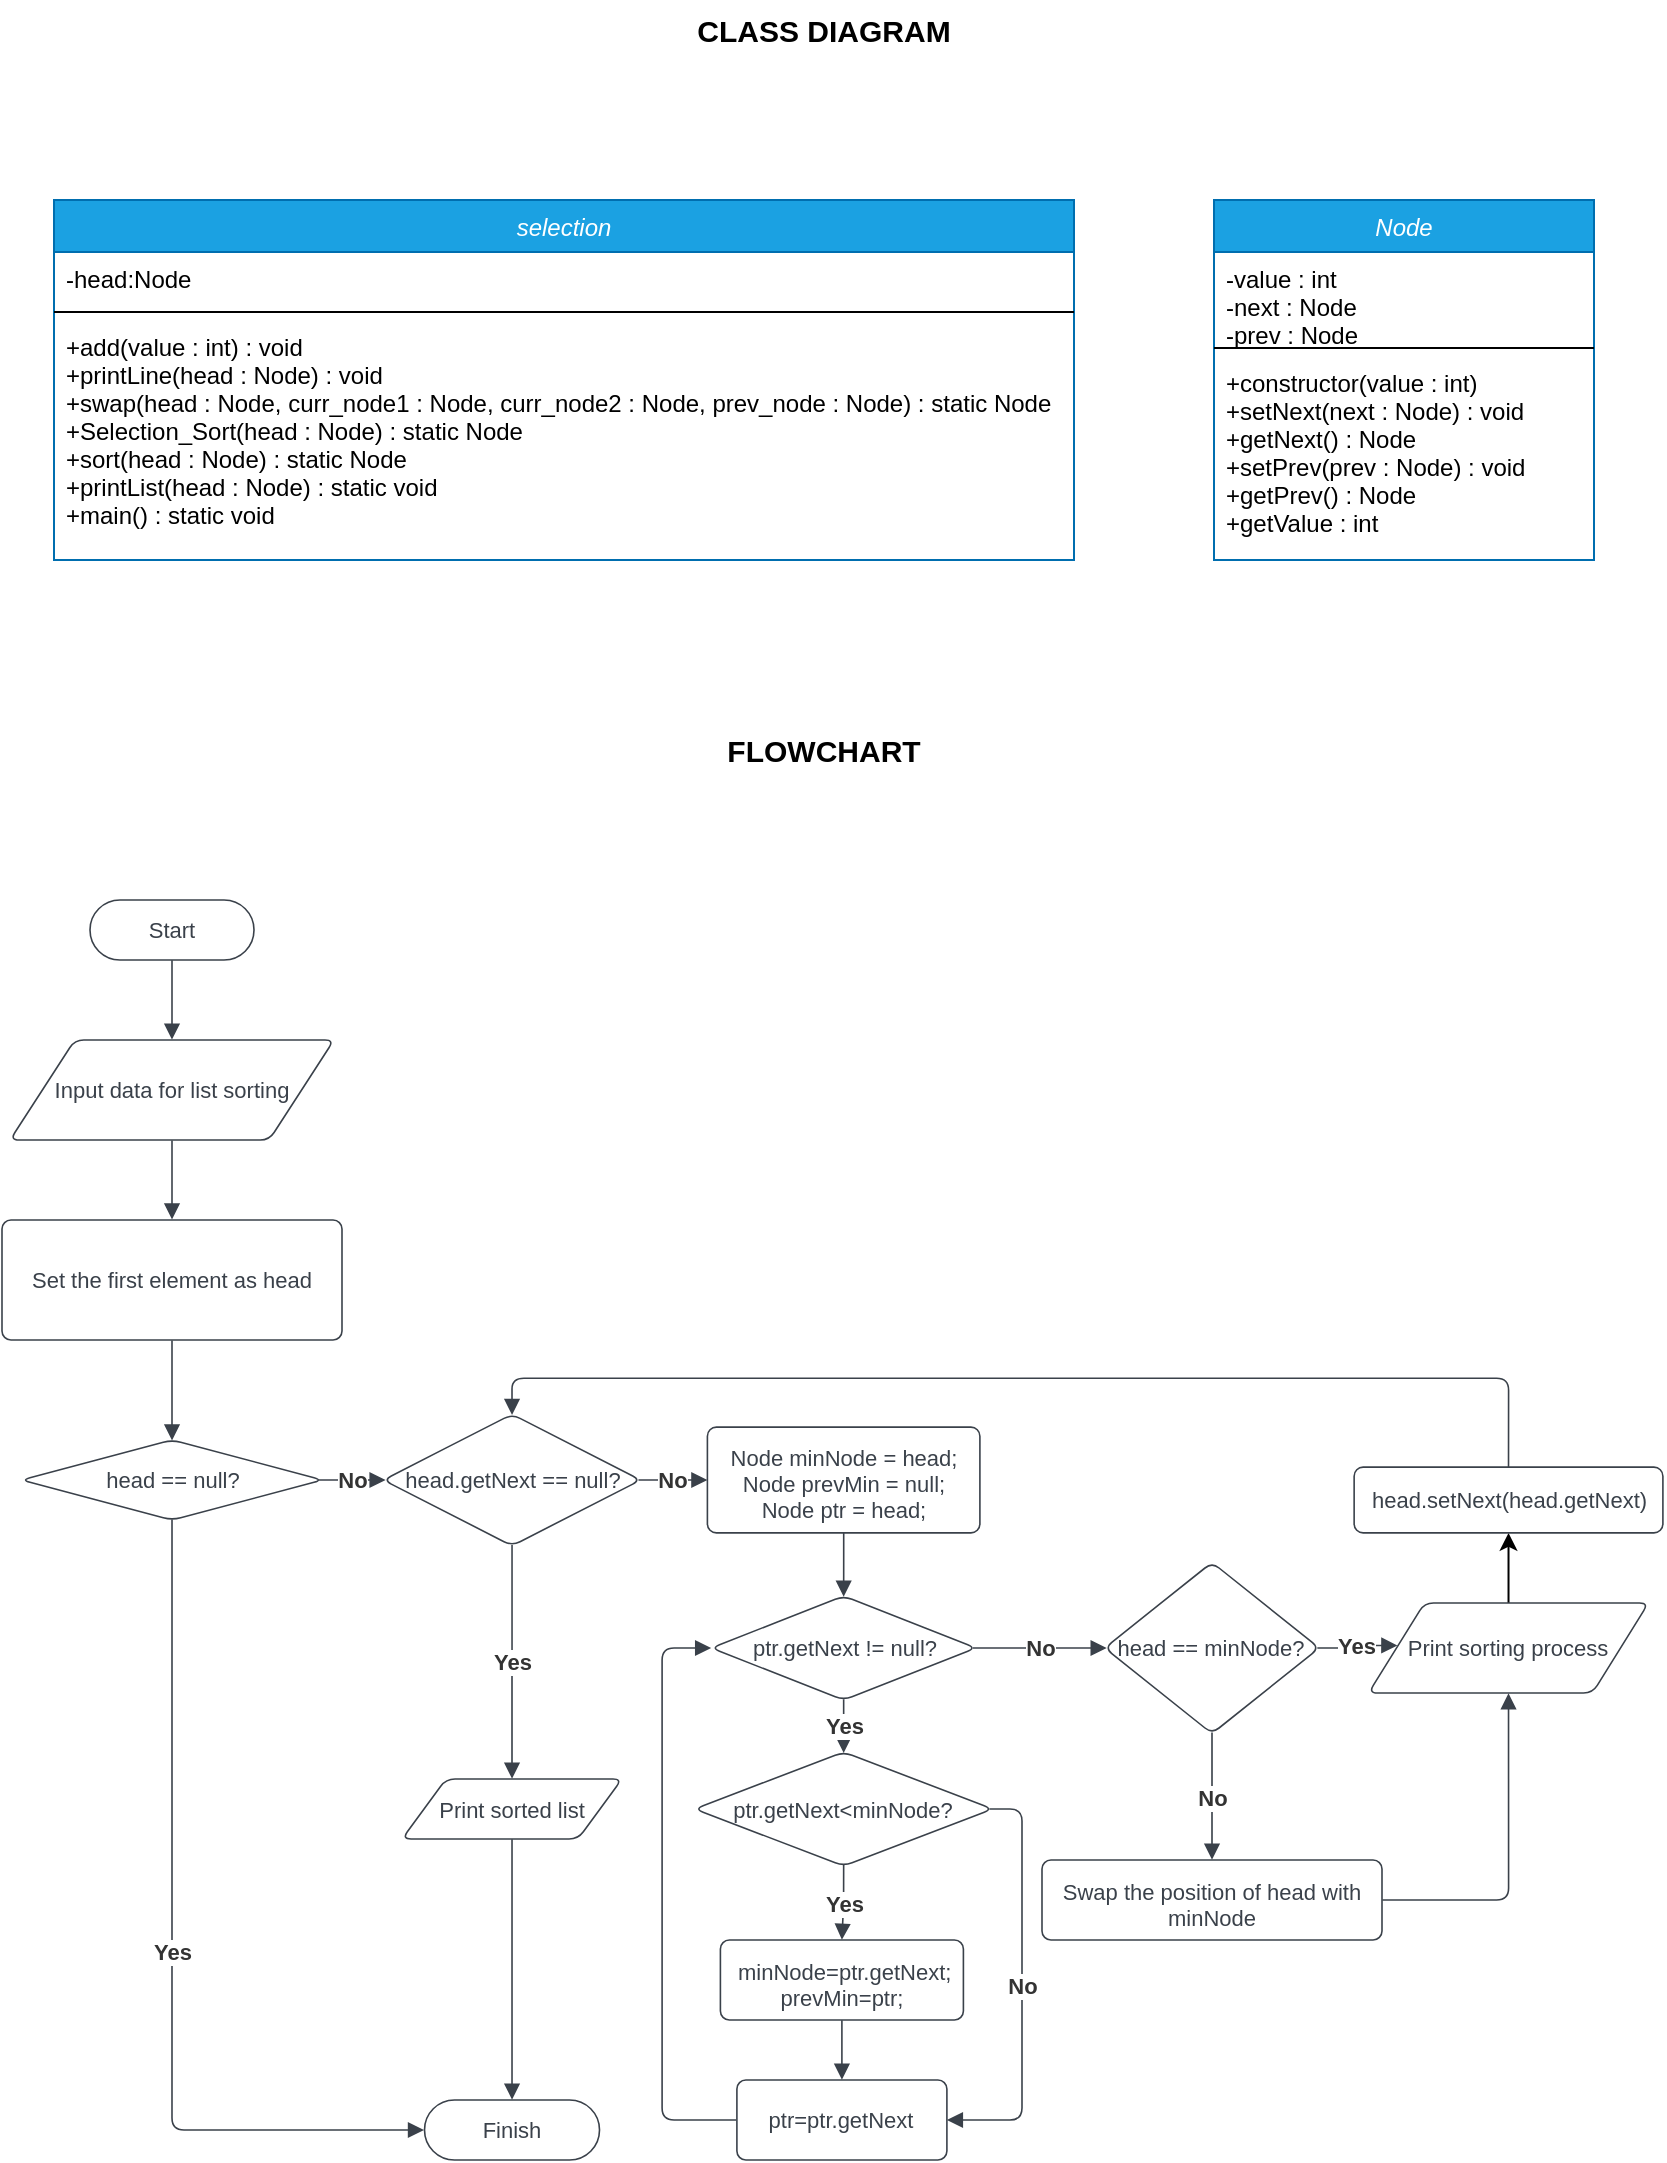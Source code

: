 <mxfile version="20.4.2" type="github">
  <diagram id="AjXxPNwB8G-ctWKh0pyr" name="Page-1">
    <mxGraphModel dx="1038" dy="571" grid="1" gridSize="10" guides="1" tooltips="1" connect="1" arrows="1" fold="1" page="1" pageScale="1" pageWidth="850" pageHeight="1100" math="0" shadow="0">
      <root>
        <mxCell id="0" />
        <mxCell id="1" parent="0" />
        <mxCell id="TdkDroG8abzqriaLvyUH-1" value="selection" style="swimlane;fontStyle=2;align=center;verticalAlign=top;childLayout=stackLayout;horizontal=1;startSize=26;horizontalStack=0;resizeParent=1;resizeLast=0;collapsible=1;marginBottom=0;rounded=0;shadow=0;strokeWidth=1;fillColor=#1ba1e2;strokeColor=#006EAF;fontColor=#ffffff;" parent="1" vertex="1">
          <mxGeometry x="29" y="110" width="510" height="180" as="geometry">
            <mxRectangle x="29" y="110" width="160" height="26" as="alternateBounds" />
          </mxGeometry>
        </mxCell>
        <mxCell id="TdkDroG8abzqriaLvyUH-2" value="-head:Node" style="text;align=left;verticalAlign=top;spacingLeft=4;spacingRight=4;overflow=hidden;rotatable=0;points=[[0,0.5],[1,0.5]];portConstraint=eastwest;" parent="TdkDroG8abzqriaLvyUH-1" vertex="1">
          <mxGeometry y="26" width="510" height="26" as="geometry" />
        </mxCell>
        <mxCell id="TdkDroG8abzqriaLvyUH-3" value="" style="line;html=1;strokeWidth=1;align=left;verticalAlign=middle;spacingTop=-1;spacingLeft=3;spacingRight=3;rotatable=0;labelPosition=right;points=[];portConstraint=eastwest;" parent="TdkDroG8abzqriaLvyUH-1" vertex="1">
          <mxGeometry y="52" width="510" height="8" as="geometry" />
        </mxCell>
        <mxCell id="TdkDroG8abzqriaLvyUH-4" value="+add(value : int) : void&#xa;+printLine(head : Node) : void&#xa;+swap(head : Node, curr_node1 : Node, curr_node2 : Node, prev_node : Node) : static Node&#xa;+Selection_Sort(head : Node) : static Node&#xa;+sort(head : Node) : static Node&#xa;+printList(head : Node) : static void&#xa;+main() : static void" style="text;align=left;verticalAlign=top;spacingLeft=4;spacingRight=4;overflow=hidden;rotatable=0;points=[[0,0.5],[1,0.5]];portConstraint=eastwest;" parent="TdkDroG8abzqriaLvyUH-1" vertex="1">
          <mxGeometry y="60" width="510" height="120" as="geometry" />
        </mxCell>
        <mxCell id="TdkDroG8abzqriaLvyUH-5" value="Node" style="swimlane;fontStyle=2;align=center;verticalAlign=top;childLayout=stackLayout;horizontal=1;startSize=26;horizontalStack=0;resizeParent=1;resizeLast=0;collapsible=1;marginBottom=0;rounded=0;shadow=0;strokeWidth=1;fillColor=#1ba1e2;strokeColor=#006EAF;fontColor=#ffffff;" parent="1" vertex="1">
          <mxGeometry x="609" y="110" width="190" height="180" as="geometry">
            <mxRectangle x="230" y="140" width="160" height="26" as="alternateBounds" />
          </mxGeometry>
        </mxCell>
        <mxCell id="TdkDroG8abzqriaLvyUH-6" value="-value : int&#xa;-next : Node&#xa;-prev : Node&#xa;" style="text;align=left;verticalAlign=top;spacingLeft=4;spacingRight=4;overflow=hidden;rotatable=0;points=[[0,0.5],[1,0.5]];portConstraint=eastwest;" parent="TdkDroG8abzqriaLvyUH-5" vertex="1">
          <mxGeometry y="26" width="190" height="44" as="geometry" />
        </mxCell>
        <mxCell id="TdkDroG8abzqriaLvyUH-7" value="" style="line;html=1;strokeWidth=1;align=left;verticalAlign=middle;spacingTop=-1;spacingLeft=3;spacingRight=3;rotatable=0;labelPosition=right;points=[];portConstraint=eastwest;" parent="TdkDroG8abzqriaLvyUH-5" vertex="1">
          <mxGeometry y="70" width="190" height="8" as="geometry" />
        </mxCell>
        <mxCell id="TdkDroG8abzqriaLvyUH-8" value="+constructor(value : int)&#xa;+setNext(next : Node) : void&#xa;+getNext() : Node&#xa;+setPrev(prev : Node) : void&#xa;+getPrev() : Node&#xa;+getValue : int&#xa;&#xa;" style="text;align=left;verticalAlign=top;spacingLeft=4;spacingRight=4;overflow=hidden;rotatable=0;points=[[0,0.5],[1,0.5]];portConstraint=eastwest;" parent="TdkDroG8abzqriaLvyUH-5" vertex="1">
          <mxGeometry y="78" width="190" height="90" as="geometry" />
        </mxCell>
        <UserObject label="Start" lucidchartObjectId="P-AYE-fa65KO" id="TdkDroG8abzqriaLvyUH-9">
          <mxCell style="html=1;overflow=block;blockSpacing=1;whiteSpace=wrap;rounded=1;arcSize=50;fontSize=11;fontColor=#3a414a;spacing=3.8;strokeColor=#3a414a;strokeOpacity=100;strokeWidth=0.8;" parent="1" vertex="1">
            <mxGeometry x="47" y="460" width="82" height="30" as="geometry" />
          </mxCell>
        </UserObject>
        <UserObject label="Input data for list sorting" lucidchartObjectId="5-AYdv.37LMC" id="TdkDroG8abzqriaLvyUH-10">
          <mxCell style="html=1;overflow=block;blockSpacing=1;whiteSpace=wrap;shape=parallelogram;perimeter=parallelogramPerimeter;anchorPointDirection=0;fontSize=11;fontColor=#3a414a;spacing=3.8;strokeColor=#3a414a;strokeOpacity=100;rounded=1;absoluteArcSize=1;arcSize=9;strokeWidth=0.8;" parent="1" vertex="1">
            <mxGeometry x="7" y="530" width="162" height="50" as="geometry" />
          </mxCell>
        </UserObject>
        <UserObject label="head.getNext == null?" lucidchartObjectId="rcBYSQjpBC0I" id="TdkDroG8abzqriaLvyUH-11">
          <mxCell style="html=1;overflow=block;blockSpacing=1;whiteSpace=wrap;rhombus;fontSize=11;fontColor=#3a414a;spacing=3.8;strokeColor=#3a414a;strokeOpacity=100;rounded=1;absoluteArcSize=1;arcSize=9;strokeWidth=0.8;" parent="1" vertex="1">
            <mxGeometry x="193.64" y="717.13" width="128.75" height="65.75" as="geometry" />
          </mxCell>
        </UserObject>
        <UserObject label="Print sorted list" lucidchartObjectId="qeBYo79vuY6-" id="TdkDroG8abzqriaLvyUH-12">
          <mxCell style="html=1;overflow=block;blockSpacing=1;whiteSpace=wrap;shape=parallelogram;perimeter=parallelogramPerimeter;anchorPointDirection=0;fontSize=11;fontColor=#3a414a;spacing=3.8;strokeColor=#3a414a;strokeOpacity=100;rounded=1;absoluteArcSize=1;arcSize=9;strokeWidth=0.8;" parent="1" vertex="1">
            <mxGeometry x="203.01" y="899.5" width="110" height="30" as="geometry" />
          </mxCell>
        </UserObject>
        <UserObject label="Finish" lucidchartObjectId="teBY_pYD_.2O" id="TdkDroG8abzqriaLvyUH-13">
          <mxCell style="html=1;overflow=block;blockSpacing=1;whiteSpace=wrap;rounded=1;arcSize=50;fontSize=11;fontColor=#3a414a;spacing=3.8;strokeColor=#3a414a;strokeOpacity=100;strokeWidth=0.8;" parent="1" vertex="1">
            <mxGeometry x="214.26" y="1060" width="87.5" height="30" as="geometry" />
          </mxCell>
        </UserObject>
        <UserObject label="Set the first element as head " lucidchartObjectId="Br1Y1ZwJfyt0" id="TdkDroG8abzqriaLvyUH-14">
          <mxCell style="html=1;overflow=block;blockSpacing=1;whiteSpace=wrap;fontSize=11;fontColor=#3a414a;spacing=9;strokeColor=#3a414a;strokeOpacity=100;rounded=1;absoluteArcSize=1;arcSize=9;strokeWidth=0.8;" parent="1" vertex="1">
            <mxGeometry x="3" y="620" width="170" height="60" as="geometry" />
          </mxCell>
        </UserObject>
        <UserObject label="head == minNode?" lucidchartObjectId="kv1Y.qvVKMwY" id="TdkDroG8abzqriaLvyUH-15">
          <mxCell style="html=1;overflow=block;blockSpacing=1;whiteSpace=wrap;rhombus;fontSize=11;fontColor=#3a414a;spacing=3.8;strokeColor=#3a414a;strokeOpacity=100;rounded=1;absoluteArcSize=1;arcSize=9;strokeWidth=0.8;" parent="1" vertex="1">
            <mxGeometry x="554.38" y="791.19" width="107.25" height="85.62" as="geometry" />
          </mxCell>
        </UserObject>
        <UserObject label="Swap the position of head with minNode" lucidchartObjectId="Iz1Yd_9tekZY" id="TdkDroG8abzqriaLvyUH-16">
          <mxCell style="html=1;overflow=block;blockSpacing=1;whiteSpace=wrap;fontSize=11;fontColor=#3a414a;spacing=9;strokeColor=#3a414a;strokeOpacity=100;rounded=1;absoluteArcSize=1;arcSize=9;strokeWidth=0.8;" parent="1" vertex="1">
            <mxGeometry x="523.0" y="940" width="170" height="40" as="geometry" />
          </mxCell>
        </UserObject>
        <UserObject label="" lucidchartObjectId="dC1YTlw2Xgu_" id="TdkDroG8abzqriaLvyUH-17">
          <mxCell style="html=1;jettySize=18;whiteSpace=wrap;fontSize=11;strokeColor=#3a414a;strokeOpacity=100;strokeWidth=0.8;rounded=1;arcSize=12;edgeStyle=orthogonalEdgeStyle;startArrow=none;endArrow=block;endFill=1;exitX=0.5;exitY=1.006;exitPerimeter=0;entryX=0.5;entryY=-0.004;entryPerimeter=0;" parent="1" source="TdkDroG8abzqriaLvyUH-9" target="TdkDroG8abzqriaLvyUH-10" edge="1">
            <mxGeometry width="100" height="100" relative="1" as="geometry">
              <Array as="points" />
            </mxGeometry>
          </mxCell>
        </UserObject>
        <UserObject label="" lucidchartObjectId="fC1YdAKxsWdv" id="TdkDroG8abzqriaLvyUH-18">
          <mxCell style="html=1;jettySize=18;whiteSpace=wrap;fontSize=11;strokeColor=#3a414a;strokeOpacity=100;strokeWidth=0.8;rounded=1;arcSize=12;edgeStyle=orthogonalEdgeStyle;startArrow=none;endArrow=block;endFill=1;exitX=0.5;exitY=1.004;exitPerimeter=0;entryX=0.5;entryY=-0.004;entryPerimeter=0;" parent="1" source="TdkDroG8abzqriaLvyUH-10" target="TdkDroG8abzqriaLvyUH-14" edge="1">
            <mxGeometry width="100" height="100" relative="1" as="geometry">
              <Array as="points" />
            </mxGeometry>
          </mxCell>
        </UserObject>
        <UserObject label="head == null?" lucidchartObjectId="fG-YK~sB5PWw" id="TdkDroG8abzqriaLvyUH-19">
          <mxCell style="html=1;overflow=block;blockSpacing=1;whiteSpace=wrap;rhombus;fontSize=11;fontColor=#3a414a;spacing=3.8;strokeColor=#3a414a;strokeOpacity=100;rounded=1;absoluteArcSize=1;arcSize=9;strokeWidth=0.8;" parent="1" vertex="1">
            <mxGeometry x="12.63" y="730" width="150.75" height="40" as="geometry" />
          </mxCell>
        </UserObject>
        <UserObject label="" lucidchartObjectId="6N-Yt_Y7DIQG" id="TdkDroG8abzqriaLvyUH-20">
          <mxCell style="html=1;jettySize=18;whiteSpace=wrap;fontSize=11;strokeColor=#3a414a;strokeOpacity=100;strokeWidth=0.8;rounded=1;arcSize=12;edgeStyle=orthogonalEdgeStyle;startArrow=none;endArrow=block;endFill=1;exitX=0.5;exitY=1.004;exitPerimeter=0;entryX=0.5;entryY=0.006;entryPerimeter=0;" parent="1" source="TdkDroG8abzqriaLvyUH-14" target="TdkDroG8abzqriaLvyUH-19" edge="1">
            <mxGeometry width="100" height="100" relative="1" as="geometry">
              <Array as="points" />
            </mxGeometry>
          </mxCell>
        </UserObject>
        <UserObject label="" lucidchartObjectId="p0-Y~C6NYYgA" id="TdkDroG8abzqriaLvyUH-21">
          <mxCell style="html=1;jettySize=18;whiteSpace=wrap;fontSize=11;fontColor=#333333;fontStyle=1;strokeColor=#3a414a;strokeOpacity=100;strokeWidth=0.8;rounded=1;arcSize=12;edgeStyle=orthogonalEdgeStyle;startArrow=none;endArrow=block;endFill=1;exitX=0.987;exitY=0.5;exitPerimeter=0;entryX=0.009;entryY=0.5;entryPerimeter=0;" parent="1" source="TdkDroG8abzqriaLvyUH-19" target="TdkDroG8abzqriaLvyUH-11" edge="1">
            <mxGeometry width="100" height="100" relative="1" as="geometry">
              <Array as="points" />
            </mxGeometry>
          </mxCell>
        </UserObject>
        <mxCell id="TdkDroG8abzqriaLvyUH-22" value="No" style="text;html=1;resizable=0;labelBackgroundColor=default;align=center;verticalAlign=middle;fontStyle=1;fontColor=#333333;fontSize=11;" parent="TdkDroG8abzqriaLvyUH-21" vertex="1">
          <mxGeometry relative="1" as="geometry" />
        </mxCell>
        <UserObject label="" lucidchartObjectId="X1-Ygha_4zlp" id="TdkDroG8abzqriaLvyUH-23">
          <mxCell style="html=1;jettySize=18;whiteSpace=wrap;fontSize=11;fontColor=#333333;fontStyle=1;strokeColor=#3a414a;strokeOpacity=100;strokeWidth=0.8;rounded=1;arcSize=12;edgeStyle=orthogonalEdgeStyle;startArrow=none;endArrow=block;endFill=1;exitX=0.5;exitY=0.994;exitPerimeter=0;entryX=-0.003;entryY=0.5;entryPerimeter=0;" parent="1" source="TdkDroG8abzqriaLvyUH-19" target="TdkDroG8abzqriaLvyUH-13" edge="1">
            <mxGeometry width="100" height="100" relative="1" as="geometry">
              <Array as="points" />
            </mxGeometry>
          </mxCell>
        </UserObject>
        <mxCell id="TdkDroG8abzqriaLvyUH-24" value="Yes" style="text;html=1;resizable=0;labelBackgroundColor=default;align=center;verticalAlign=middle;fontStyle=1;fontColor=#333333;fontSize=11;" parent="TdkDroG8abzqriaLvyUH-23" vertex="1">
          <mxGeometry relative="1" as="geometry" />
        </mxCell>
        <UserObject label="" lucidchartObjectId="h2-Yvks_kVAt" id="TdkDroG8abzqriaLvyUH-25">
          <mxCell style="html=1;jettySize=18;whiteSpace=wrap;fontSize=11;fontColor=#333333;fontStyle=1;strokeColor=#3a414a;strokeOpacity=100;strokeWidth=0.8;rounded=1;arcSize=12;edgeStyle=orthogonalEdgeStyle;startArrow=none;endArrow=block;endFill=1;exitX=0.5;exitY=0.994;exitPerimeter=0;entryX=0.5;entryY=-0.004;entryPerimeter=0;" parent="1" source="TdkDroG8abzqriaLvyUH-11" target="TdkDroG8abzqriaLvyUH-12" edge="1">
            <mxGeometry width="100" height="100" relative="1" as="geometry">
              <Array as="points" />
            </mxGeometry>
          </mxCell>
        </UserObject>
        <mxCell id="TdkDroG8abzqriaLvyUH-26" value="Yes" style="text;html=1;resizable=0;labelBackgroundColor=default;align=center;verticalAlign=middle;fontStyle=1;fontColor=#333333;fontSize=11;" parent="TdkDroG8abzqriaLvyUH-25" vertex="1">
          <mxGeometry relative="1" as="geometry" />
        </mxCell>
        <UserObject label="" lucidchartObjectId="k2-YlxHTWhk2" id="TdkDroG8abzqriaLvyUH-27">
          <mxCell style="html=1;jettySize=18;whiteSpace=wrap;fontSize=11;strokeColor=#3a414a;strokeOpacity=100;strokeWidth=0.8;rounded=1;arcSize=12;edgeStyle=orthogonalEdgeStyle;startArrow=none;endArrow=block;endFill=1;exitX=0.5;exitY=1.004;exitPerimeter=0;entryX=0.5;entryY=-0.006;entryPerimeter=0;" parent="1" source="TdkDroG8abzqriaLvyUH-12" target="TdkDroG8abzqriaLvyUH-13" edge="1">
            <mxGeometry width="100" height="100" relative="1" as="geometry">
              <Array as="points" />
            </mxGeometry>
          </mxCell>
        </UserObject>
        <UserObject label="" lucidchartObjectId="u2-Ye8C7~R_l" id="TdkDroG8abzqriaLvyUH-28">
          <mxCell style="html=1;jettySize=18;whiteSpace=wrap;fontSize=11;strokeColor=#3a414a;strokeOpacity=100;strokeWidth=0.8;rounded=1;arcSize=12;edgeStyle=orthogonalEdgeStyle;startArrow=none;endArrow=block;endFill=1;exitX=1.001;exitY=0.5;exitPerimeter=0;entryX=0.5;entryY=1.004;entryPerimeter=0;" parent="1" source="TdkDroG8abzqriaLvyUH-16" target="TdkDroG8abzqriaLvyUH-50" edge="1">
            <mxGeometry width="100" height="100" relative="1" as="geometry">
              <Array as="points" />
            </mxGeometry>
          </mxCell>
        </UserObject>
        <UserObject label="" lucidchartObjectId="x2-YMKBzMeUa" id="TdkDroG8abzqriaLvyUH-29">
          <mxCell style="html=1;jettySize=18;whiteSpace=wrap;fontSize=11;strokeColor=#3a414a;strokeOpacity=100;strokeWidth=0.8;rounded=1;arcSize=12;edgeStyle=orthogonalEdgeStyle;startArrow=none;endArrow=block;endFill=1;exitX=0.5;exitY=-0.004;exitPerimeter=0;entryX=0.5;entryY=0.006;entryPerimeter=0;" parent="1" source="F2bPqRPepVmB_TyF43Np-1" target="TdkDroG8abzqriaLvyUH-11" edge="1">
            <mxGeometry width="100" height="100" relative="1" as="geometry">
              <Array as="points" />
            </mxGeometry>
          </mxCell>
        </UserObject>
        <UserObject label="" lucidchartObjectId="F4-YdpEPRU6g" id="TdkDroG8abzqriaLvyUH-30">
          <mxCell style="html=1;jettySize=18;whiteSpace=wrap;fontSize=11;fontColor=#333333;fontStyle=1;strokeColor=#3a414a;strokeOpacity=100;strokeWidth=0.8;rounded=1;arcSize=12;edgeStyle=orthogonalEdgeStyle;startArrow=none;endArrow=block;endFill=1;exitX=0.991;exitY=0.5;exitPerimeter=0;entryX=0.103;entryY=0.472;entryPerimeter=0;" parent="1" source="TdkDroG8abzqriaLvyUH-15" target="TdkDroG8abzqriaLvyUH-50" edge="1">
            <mxGeometry width="100" height="100" relative="1" as="geometry">
              <Array as="points" />
            </mxGeometry>
          </mxCell>
        </UserObject>
        <mxCell id="TdkDroG8abzqriaLvyUH-31" value="Yes" style="text;html=1;resizable=0;labelBackgroundColor=default;align=center;verticalAlign=middle;fontStyle=1;fontColor=#333333;fontSize=11;" parent="TdkDroG8abzqriaLvyUH-30" vertex="1">
          <mxGeometry relative="1" as="geometry" />
        </mxCell>
        <UserObject label="" lucidchartObjectId="H4-Y_1a7tBlx" id="TdkDroG8abzqriaLvyUH-32">
          <mxCell style="html=1;jettySize=18;whiteSpace=wrap;fontSize=11;fontColor=#333333;fontStyle=1;strokeColor=#3a414a;strokeOpacity=100;strokeWidth=0.8;rounded=1;arcSize=12;edgeStyle=orthogonalEdgeStyle;startArrow=none;endArrow=block;endFill=1;exitX=0.5;exitY=0.994;exitPerimeter=0;entryX=0.5;entryY=-0.004;entryPerimeter=0;" parent="1" source="TdkDroG8abzqriaLvyUH-15" target="TdkDroG8abzqriaLvyUH-16" edge="1">
            <mxGeometry width="100" height="100" relative="1" as="geometry">
              <Array as="points" />
            </mxGeometry>
          </mxCell>
        </UserObject>
        <mxCell id="TdkDroG8abzqriaLvyUH-33" value="No" style="text;html=1;resizable=0;labelBackgroundColor=default;align=center;verticalAlign=middle;fontStyle=1;fontColor=#333333;fontSize=11;" parent="TdkDroG8abzqriaLvyUH-32" vertex="1">
          <mxGeometry relative="1" as="geometry" />
        </mxCell>
        <UserObject label="Node minNode = head;&#xa;Node prevMin = null;&#xa;Node ptr = head;" lucidchartObjectId="4e_YAkTYvEMs" id="TdkDroG8abzqriaLvyUH-34">
          <mxCell style="html=1;overflow=block;blockSpacing=1;whiteSpace=wrap;fontSize=11;fontColor=#3a414a;spacing=9;strokeColor=#3a414a;strokeOpacity=100;rounded=1;absoluteArcSize=1;arcSize=9;strokeWidth=0.8;" parent="1" vertex="1">
            <mxGeometry x="355.7" y="723.57" width="136.25" height="52.87" as="geometry" />
          </mxCell>
        </UserObject>
        <UserObject label="" lucidchartObjectId="5g_Y1SsYWZKp" id="TdkDroG8abzqriaLvyUH-35">
          <mxCell style="html=1;jettySize=18;whiteSpace=wrap;fontSize=11;fontColor=#333333;fontStyle=1;strokeColor=#3a414a;strokeOpacity=100;strokeWidth=0.8;rounded=1;arcSize=12;edgeStyle=orthogonalEdgeStyle;startArrow=none;endArrow=block;endFill=1;exitX=0.991;exitY=0.5;exitPerimeter=0;entryX=0;entryY=0.5;entryDx=0;entryDy=0;" parent="1" source="TdkDroG8abzqriaLvyUH-11" target="TdkDroG8abzqriaLvyUH-34" edge="1">
            <mxGeometry width="100" height="100" relative="1" as="geometry">
              <Array as="points" />
              <mxPoint x="456" y="720" as="targetPoint" />
            </mxGeometry>
          </mxCell>
        </UserObject>
        <mxCell id="TdkDroG8abzqriaLvyUH-36" value="No" style="text;html=1;resizable=0;labelBackgroundColor=default;align=center;verticalAlign=middle;fontStyle=1;fontColor=#333333;fontSize=11;" parent="TdkDroG8abzqriaLvyUH-35" vertex="1">
          <mxGeometry relative="1" as="geometry" />
        </mxCell>
        <UserObject label="ptr.getNext != null?" lucidchartObjectId="Up_YTlME1B9S" id="TdkDroG8abzqriaLvyUH-37">
          <mxCell style="html=1;overflow=block;blockSpacing=1;whiteSpace=wrap;rhombus;fontSize=11;fontColor=#3a414a;spacing=3.8;strokeColor=#3a414a;strokeOpacity=100;rounded=1;absoluteArcSize=1;arcSize=9;strokeWidth=0.8;" parent="1" vertex="1">
            <mxGeometry x="357.58" y="808" width="132.5" height="52" as="geometry" />
          </mxCell>
        </UserObject>
        <UserObject label="ptr.getNext&amp;lt;minNode?" lucidchartObjectId="~v_YlfUhSXee" id="TdkDroG8abzqriaLvyUH-38">
          <mxCell style="html=1;overflow=block;blockSpacing=1;whiteSpace=wrap;rhombus;fontSize=11;fontColor=#3a414a;spacing=3.8;strokeColor=#3a414a;strokeOpacity=100;rounded=1;absoluteArcSize=1;arcSize=9;strokeWidth=0.8;" parent="1" vertex="1">
            <mxGeometry x="349.33" y="886" width="149" height="57" as="geometry" />
          </mxCell>
        </UserObject>
        <UserObject label="minNode=ptr.getNext;&#xa;prevMin=ptr;" lucidchartObjectId="CA_Ycl~oMvr8" id="TdkDroG8abzqriaLvyUH-39">
          <mxCell style="html=1;overflow=block;blockSpacing=1;whiteSpace=wrap;fontSize=11;fontColor=#3a414a;spacing=9;strokeColor=#3a414a;strokeOpacity=100;rounded=1;absoluteArcSize=1;arcSize=9;strokeWidth=0.8;" parent="1" vertex="1">
            <mxGeometry x="362.2" y="980" width="121.5" height="40" as="geometry" />
          </mxCell>
        </UserObject>
        <UserObject label="ptr=ptr.getNext" lucidchartObjectId="rB_YdtC81m.1" id="TdkDroG8abzqriaLvyUH-40">
          <mxCell style="html=1;overflow=block;blockSpacing=1;whiteSpace=wrap;fontSize=11;fontColor=#3a414a;spacing=9;strokeColor=#3a414a;strokeOpacity=100;rounded=1;absoluteArcSize=1;arcSize=9;strokeWidth=0.8;" parent="1" vertex="1">
            <mxGeometry x="370.45" y="1050" width="105" height="40" as="geometry" />
          </mxCell>
        </UserObject>
        <UserObject label="" lucidchartObjectId="RB_YqS3MScv." id="TdkDroG8abzqriaLvyUH-41">
          <mxCell style="html=1;jettySize=18;whiteSpace=wrap;fontSize=11;strokeColor=#3a414a;strokeOpacity=100;strokeWidth=0.8;rounded=1;arcSize=12;edgeStyle=orthogonalEdgeStyle;startArrow=none;endArrow=block;endFill=1;exitX=0.5;exitY=1.004;exitPerimeter=0;entryX=0.5;entryY=-0.004;entryPerimeter=0;" parent="1" source="TdkDroG8abzqriaLvyUH-39" target="TdkDroG8abzqriaLvyUH-40" edge="1">
            <mxGeometry width="100" height="100" relative="1" as="geometry">
              <Array as="points" />
            </mxGeometry>
          </mxCell>
        </UserObject>
        <UserObject label="" lucidchartObjectId="UB_YHKbva-WC" id="TdkDroG8abzqriaLvyUH-42">
          <mxCell style="html=1;jettySize=18;whiteSpace=wrap;fontSize=11;fontColor=#333333;fontStyle=1;strokeColor=#3a414a;strokeOpacity=100;strokeWidth=0.8;rounded=1;arcSize=12;edgeStyle=orthogonalEdgeStyle;startArrow=none;endArrow=block;endFill=1;exitX=0.5;exitY=0.992;exitPerimeter=0;entryX=0.5;entryY=-0.004;entryPerimeter=0;" parent="1" source="TdkDroG8abzqriaLvyUH-38" target="TdkDroG8abzqriaLvyUH-39" edge="1">
            <mxGeometry width="100" height="100" relative="1" as="geometry">
              <Array as="points" />
            </mxGeometry>
          </mxCell>
        </UserObject>
        <mxCell id="TdkDroG8abzqriaLvyUH-43" value="Yes" style="text;html=1;resizable=0;labelBackgroundColor=default;align=center;verticalAlign=middle;fontStyle=1;fontColor=#333333;fontSize=11;" parent="TdkDroG8abzqriaLvyUH-42" vertex="1">
          <mxGeometry relative="1" as="geometry" />
        </mxCell>
        <UserObject label="" lucidchartObjectId="WB_YLEV3pfFC" id="TdkDroG8abzqriaLvyUH-44">
          <mxCell style="html=1;jettySize=18;whiteSpace=wrap;fontSize=11;fontColor=#333333;fontStyle=1;strokeColor=#3a414a;strokeOpacity=100;strokeWidth=0.8;rounded=1;arcSize=12;edgeStyle=orthogonalEdgeStyle;startArrow=none;endArrow=block;endFill=1;exitX=0.989;exitY=0.5;exitPerimeter=0;entryX=1;entryY=0.5;entryDx=0;entryDy=0;" parent="1" source="TdkDroG8abzqriaLvyUH-38" target="TdkDroG8abzqriaLvyUH-40" edge="1">
            <mxGeometry width="100" height="100" relative="1" as="geometry">
              <Array as="points">
                <mxPoint x="513" y="915" />
                <mxPoint x="513" y="1070" />
              </Array>
              <mxPoint x="670.57" y="1290" as="targetPoint" />
            </mxGeometry>
          </mxCell>
        </UserObject>
        <mxCell id="TdkDroG8abzqriaLvyUH-45" value="No" style="text;html=1;resizable=0;labelBackgroundColor=default;align=center;verticalAlign=middle;fontStyle=1;fontColor=#333333;fontSize=11;" parent="TdkDroG8abzqriaLvyUH-44" vertex="1">
          <mxGeometry relative="1" as="geometry" />
        </mxCell>
        <UserObject label="" lucidchartObjectId="9B_YRP1YT~KN" id="TdkDroG8abzqriaLvyUH-46">
          <mxCell style="html=1;jettySize=18;whiteSpace=wrap;fontSize=11;fontColor=#333333;fontStyle=1;strokeColor=#3a414a;strokeOpacity=100;strokeWidth=0.8;rounded=1;arcSize=12;edgeStyle=orthogonalEdgeStyle;startArrow=none;endArrow=block;endFill=1;exitX=0.5;exitY=0.993;exitPerimeter=0;entryX=0.5;entryY=0.008;entryPerimeter=0;" parent="1" source="TdkDroG8abzqriaLvyUH-37" target="TdkDroG8abzqriaLvyUH-38" edge="1">
            <mxGeometry width="100" height="100" relative="1" as="geometry">
              <Array as="points" />
            </mxGeometry>
          </mxCell>
        </UserObject>
        <mxCell id="TdkDroG8abzqriaLvyUH-47" value="Yes" style="text;html=1;resizable=0;labelBackgroundColor=default;align=center;verticalAlign=middle;fontStyle=1;fontColor=#333333;fontSize=11;" parent="TdkDroG8abzqriaLvyUH-46" vertex="1">
          <mxGeometry relative="1" as="geometry" />
        </mxCell>
        <UserObject label="" lucidchartObjectId="uC_YveyeAHjq" id="TdkDroG8abzqriaLvyUH-48">
          <mxCell style="html=1;jettySize=18;whiteSpace=wrap;fontSize=11;fontColor=#333333;fontStyle=1;strokeColor=#3a414a;strokeOpacity=100;strokeWidth=0.8;rounded=1;arcSize=12;edgeStyle=orthogonalEdgeStyle;startArrow=none;endArrow=block;endFill=1;exitX=0.988;exitY=0.5;exitPerimeter=0;entryX=0.009;entryY=0.5;entryPerimeter=0;" parent="1" source="TdkDroG8abzqriaLvyUH-37" target="TdkDroG8abzqriaLvyUH-15" edge="1">
            <mxGeometry width="100" height="100" relative="1" as="geometry">
              <Array as="points" />
            </mxGeometry>
          </mxCell>
        </UserObject>
        <mxCell id="TdkDroG8abzqriaLvyUH-49" value="No" style="text;html=1;resizable=0;labelBackgroundColor=default;align=center;verticalAlign=middle;fontStyle=1;fontColor=#333333;fontSize=11;" parent="TdkDroG8abzqriaLvyUH-48" vertex="1">
          <mxGeometry relative="1" as="geometry" />
        </mxCell>
        <mxCell id="F2bPqRPepVmB_TyF43Np-4" style="edgeStyle=orthogonalEdgeStyle;rounded=0;orthogonalLoop=1;jettySize=auto;html=1;exitX=0.5;exitY=0;exitDx=0;exitDy=0;entryX=0.5;entryY=1;entryDx=0;entryDy=0;" parent="1" source="TdkDroG8abzqriaLvyUH-50" target="F2bPqRPepVmB_TyF43Np-1" edge="1">
          <mxGeometry relative="1" as="geometry">
            <mxPoint x="754" y="780" as="targetPoint" />
          </mxGeometry>
        </mxCell>
        <UserObject label="Print sorting process" lucidchartObjectId="-H_YXWRb78Zn" id="TdkDroG8abzqriaLvyUH-50">
          <mxCell style="html=1;overflow=block;blockSpacing=1;whiteSpace=wrap;shape=parallelogram;perimeter=parallelogramPerimeter;anchorPointDirection=0;fontSize=11;fontColor=#3a414a;spacing=3.8;strokeColor=#3a414a;strokeOpacity=100;rounded=1;absoluteArcSize=1;arcSize=9;strokeWidth=0.8;" parent="1" vertex="1">
            <mxGeometry x="686.26" y="811.51" width="140" height="44.99" as="geometry" />
          </mxCell>
        </UserObject>
        <UserObject label="" lucidchartObjectId="PK_YVCD_rc4C" id="TdkDroG8abzqriaLvyUH-51">
          <mxCell style="html=1;jettySize=18;whiteSpace=wrap;fontSize=11;strokeColor=#3a414a;strokeOpacity=100;strokeWidth=0.8;rounded=1;arcSize=12;edgeStyle=orthogonalEdgeStyle;startArrow=none;endArrow=block;endFill=1;entryX=0.5;entryY=0.007;entryPerimeter=0;" parent="1" source="TdkDroG8abzqriaLvyUH-34" target="TdkDroG8abzqriaLvyUH-37" edge="1">
            <mxGeometry width="100" height="100" relative="1" as="geometry">
              <Array as="points" />
            </mxGeometry>
          </mxCell>
        </UserObject>
        <UserObject label="" lucidchartObjectId="ZM_YMBh.e6oy" id="TdkDroG8abzqriaLvyUH-52">
          <mxCell style="html=1;jettySize=18;whiteSpace=wrap;fontSize=11;strokeColor=#3a414a;strokeOpacity=100;strokeWidth=0.8;rounded=1;arcSize=12;edgeStyle=orthogonalEdgeStyle;startArrow=none;endArrow=block;endFill=1;exitX=-0.003;exitY=0.5;exitPerimeter=0;entryX=0;entryY=0.5;entryDx=0;entryDy=0;" parent="1" source="TdkDroG8abzqriaLvyUH-40" target="TdkDroG8abzqriaLvyUH-37" edge="1">
            <mxGeometry width="100" height="100" relative="1" as="geometry">
              <Array as="points">
                <mxPoint x="333.07" y="1070" />
                <mxPoint x="333.07" y="834" />
              </Array>
              <mxPoint x="590.57" y="850" as="targetPoint" />
            </mxGeometry>
          </mxCell>
        </UserObject>
        <mxCell id="TdkDroG8abzqriaLvyUH-53" value="&lt;b&gt;&lt;font style=&quot;font-size: 15px;&quot;&gt;CLASS DIAGRAM&lt;/font&gt;&lt;/b&gt;" style="text;html=1;strokeColor=none;fillColor=none;align=center;verticalAlign=middle;whiteSpace=wrap;rounded=0;fontSize=11;" parent="1" vertex="1">
          <mxGeometry x="349" y="10" width="129.55" height="30" as="geometry" />
        </mxCell>
        <mxCell id="TdkDroG8abzqriaLvyUH-54" value="&lt;b&gt;&lt;font style=&quot;font-size: 15px;&quot;&gt;FLOWCHART&lt;/font&gt;&lt;/b&gt;" style="text;html=1;strokeColor=none;fillColor=none;align=center;verticalAlign=middle;whiteSpace=wrap;rounded=0;fontSize=11;" parent="1" vertex="1">
          <mxGeometry x="349" y="370" width="129.55" height="30" as="geometry" />
        </mxCell>
        <UserObject label="head.setNext(head.getNext)" lucidchartObjectId="4e_YAkTYvEMs" id="F2bPqRPepVmB_TyF43Np-1">
          <mxCell style="html=1;overflow=block;blockSpacing=1;whiteSpace=wrap;fontSize=11;fontColor=#3a414a;spacing=9;strokeColor=#3a414a;strokeOpacity=100;rounded=1;absoluteArcSize=1;arcSize=9;strokeWidth=0.8;" parent="1" vertex="1">
            <mxGeometry x="679.07" y="743.57" width="154.38" height="32.87" as="geometry" />
          </mxCell>
        </UserObject>
      </root>
    </mxGraphModel>
  </diagram>
</mxfile>
